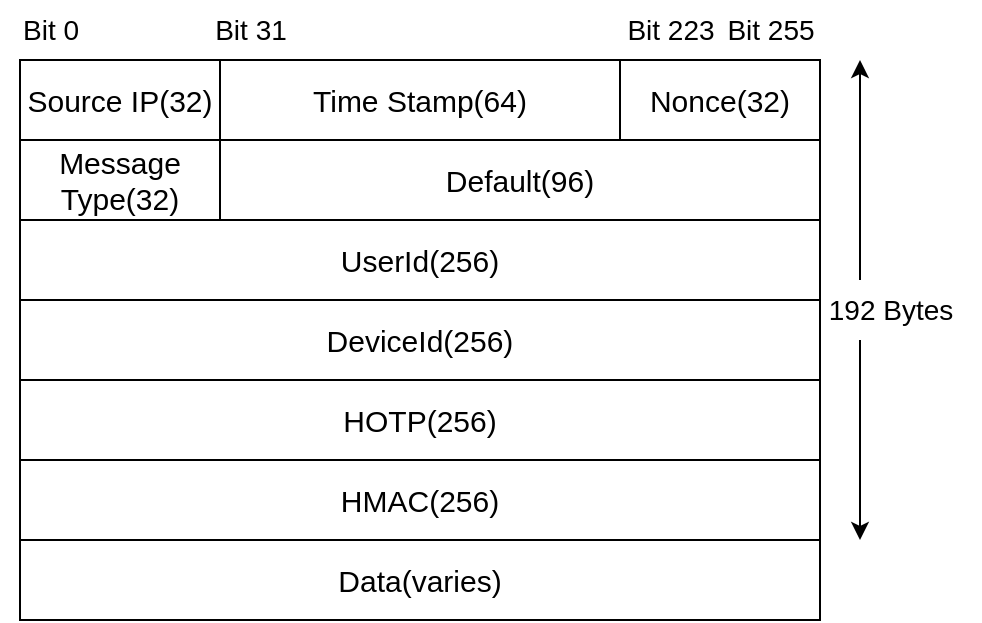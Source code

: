 <mxfile version="21.6.2" type="github">
  <diagram name="第 1 页" id="qGIdX1olKemFDS8tXgz6">
    <mxGraphModel dx="989" dy="517" grid="1" gridSize="10" guides="1" tooltips="1" connect="1" arrows="1" fold="1" page="1" pageScale="1" pageWidth="827" pageHeight="1169" math="0" shadow="0">
      <root>
        <mxCell id="0" />
        <mxCell id="1" parent="0" />
        <mxCell id="s9OYYba4y8QbkQLgZbTi-2" value="&lt;font style=&quot;font-size: 15px;&quot;&gt;Source IP(32)&lt;/font&gt;" style="rounded=0;whiteSpace=wrap;html=1;" vertex="1" parent="1">
          <mxGeometry x="160" y="250" width="100" height="40" as="geometry" />
        </mxCell>
        <mxCell id="s9OYYba4y8QbkQLgZbTi-4" value="&lt;font style=&quot;font-size: 15px;&quot;&gt;Time Stamp(64)&lt;/font&gt;" style="rounded=0;whiteSpace=wrap;html=1;" vertex="1" parent="1">
          <mxGeometry x="260" y="250" width="200" height="40" as="geometry" />
        </mxCell>
        <mxCell id="s9OYYba4y8QbkQLgZbTi-5" value="&lt;font style=&quot;font-size: 15px;&quot;&gt;Nonce(32)&lt;/font&gt;" style="rounded=0;whiteSpace=wrap;html=1;" vertex="1" parent="1">
          <mxGeometry x="460" y="250" width="100" height="40" as="geometry" />
        </mxCell>
        <mxCell id="s9OYYba4y8QbkQLgZbTi-6" value="&lt;font style=&quot;font-size: 15px;&quot;&gt;Message Type(32)&lt;/font&gt;" style="rounded=0;whiteSpace=wrap;html=1;" vertex="1" parent="1">
          <mxGeometry x="160" y="290" width="100" height="40" as="geometry" />
        </mxCell>
        <mxCell id="s9OYYba4y8QbkQLgZbTi-7" value="&lt;font style=&quot;font-size: 15px;&quot;&gt;Default(96)&lt;/font&gt;" style="rounded=0;whiteSpace=wrap;html=1;" vertex="1" parent="1">
          <mxGeometry x="260" y="290" width="300" height="40" as="geometry" />
        </mxCell>
        <mxCell id="s9OYYba4y8QbkQLgZbTi-8" value="&lt;font style=&quot;font-size: 15px;&quot;&gt;UserId(256)&lt;/font&gt;" style="rounded=0;whiteSpace=wrap;html=1;" vertex="1" parent="1">
          <mxGeometry x="160" y="330" width="400" height="40" as="geometry" />
        </mxCell>
        <mxCell id="s9OYYba4y8QbkQLgZbTi-9" value="&lt;font style=&quot;font-size: 15px;&quot;&gt;DeviceId(256)&lt;/font&gt;" style="rounded=0;whiteSpace=wrap;html=1;" vertex="1" parent="1">
          <mxGeometry x="160" y="370" width="400" height="40" as="geometry" />
        </mxCell>
        <mxCell id="s9OYYba4y8QbkQLgZbTi-10" value="&lt;font style=&quot;font-size: 15px;&quot;&gt;HOTP(256)&lt;/font&gt;" style="rounded=0;whiteSpace=wrap;html=1;" vertex="1" parent="1">
          <mxGeometry x="160" y="410" width="400" height="40" as="geometry" />
        </mxCell>
        <mxCell id="s9OYYba4y8QbkQLgZbTi-11" value="&lt;font style=&quot;font-size: 15px;&quot;&gt;HMAC(256)&lt;/font&gt;" style="rounded=0;whiteSpace=wrap;html=1;" vertex="1" parent="1">
          <mxGeometry x="160" y="450" width="400" height="40" as="geometry" />
        </mxCell>
        <mxCell id="s9OYYba4y8QbkQLgZbTi-12" value="&lt;font style=&quot;font-size: 15px;&quot;&gt;Data(varies)&lt;/font&gt;" style="rounded=0;whiteSpace=wrap;html=1;" vertex="1" parent="1">
          <mxGeometry x="160" y="490" width="400" height="40" as="geometry" />
        </mxCell>
        <mxCell id="s9OYYba4y8QbkQLgZbTi-13" value="&lt;font style=&quot;font-size: 14px;&quot;&gt;Bit 0&lt;/font&gt;" style="text;html=1;align=center;verticalAlign=middle;resizable=0;points=[];autosize=1;strokeColor=none;fillColor=none;" vertex="1" parent="1">
          <mxGeometry x="150" y="220" width="50" height="30" as="geometry" />
        </mxCell>
        <mxCell id="s9OYYba4y8QbkQLgZbTi-14" value="&lt;font style=&quot;font-size: 14px;&quot;&gt;Bit 31&lt;/font&gt;" style="text;html=1;align=center;verticalAlign=middle;resizable=0;points=[];autosize=1;strokeColor=none;fillColor=none;" vertex="1" parent="1">
          <mxGeometry x="245" y="220" width="60" height="30" as="geometry" />
        </mxCell>
        <mxCell id="s9OYYba4y8QbkQLgZbTi-15" value="&lt;font style=&quot;font-size: 14px;&quot;&gt;Bit 255&lt;/font&gt;" style="text;html=1;align=center;verticalAlign=middle;resizable=0;points=[];autosize=1;strokeColor=none;fillColor=none;" vertex="1" parent="1">
          <mxGeometry x="500" y="220" width="70" height="30" as="geometry" />
        </mxCell>
        <mxCell id="s9OYYba4y8QbkQLgZbTi-16" value="&lt;font style=&quot;font-size: 14px;&quot;&gt;Bit 223&lt;/font&gt;" style="text;html=1;align=center;verticalAlign=middle;resizable=0;points=[];autosize=1;strokeColor=none;fillColor=none;" vertex="1" parent="1">
          <mxGeometry x="450" y="220" width="70" height="30" as="geometry" />
        </mxCell>
        <mxCell id="s9OYYba4y8QbkQLgZbTi-18" value="" style="endArrow=classic;html=1;rounded=0;" edge="1" parent="1">
          <mxGeometry width="50" height="50" relative="1" as="geometry">
            <mxPoint x="580" y="360" as="sourcePoint" />
            <mxPoint x="580" y="250" as="targetPoint" />
          </mxGeometry>
        </mxCell>
        <mxCell id="s9OYYba4y8QbkQLgZbTi-19" value="&lt;font style=&quot;font-size: 14px;&quot;&gt;192 Bytes&lt;/font&gt;" style="text;html=1;align=center;verticalAlign=middle;resizable=0;points=[];autosize=1;strokeColor=none;fillColor=none;" vertex="1" parent="1">
          <mxGeometry x="550" y="360" width="90" height="30" as="geometry" />
        </mxCell>
        <mxCell id="s9OYYba4y8QbkQLgZbTi-20" value="" style="endArrow=classic;html=1;rounded=0;" edge="1" parent="1">
          <mxGeometry width="50" height="50" relative="1" as="geometry">
            <mxPoint x="580" y="390" as="sourcePoint" />
            <mxPoint x="580" y="490" as="targetPoint" />
          </mxGeometry>
        </mxCell>
      </root>
    </mxGraphModel>
  </diagram>
</mxfile>
